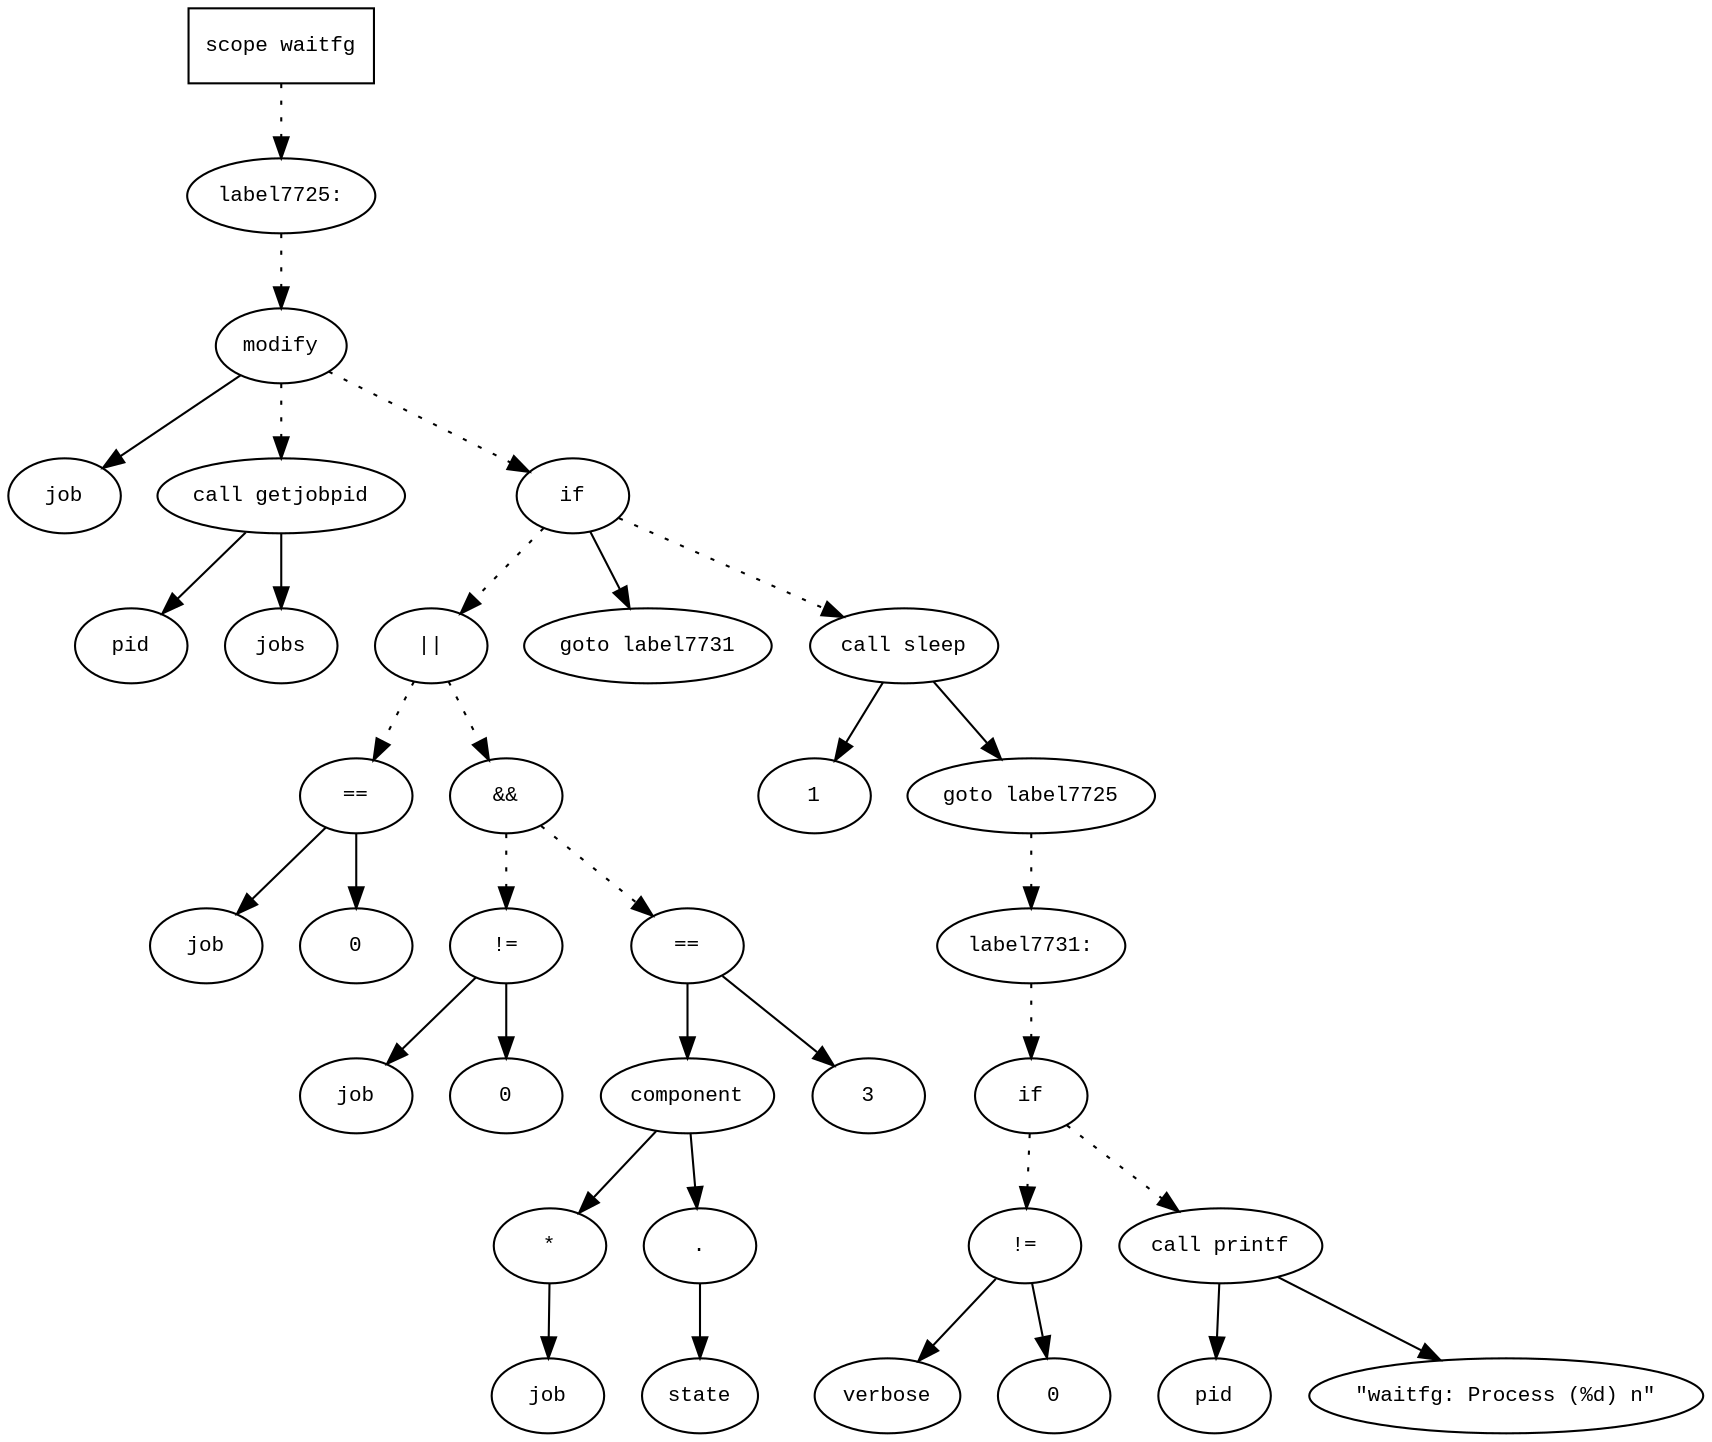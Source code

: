 digraph AST {
  graph [fontname="Times New Roman",fontsize=10];
  node  [fontname="Courier New",fontsize=10];
  edge  [fontname="Times New Roman",fontsize=10];

  node1 [label="scope waitfg",shape=box];
  node2 [label="label7725:",shape=ellipse];
  node1 -> node2 [style=dotted];
  node3 [label="modify",shape=ellipse];
  node4 [label="job",shape=ellipse];
  node3 -> node4;
  node5 [label="call getjobpid",shape=ellipse];
  node6 [label="pid",shape=ellipse];
  node5 -> node6;
  node7 [label="jobs",shape=ellipse];
  node5 -> node7;
  node3 -> node5 [style=dotted];
  node2 -> node3 [style=dotted];
  node8 [label="if",shape=ellipse];
  node3 -> node8 [style=dotted];
  node9 [label="||",shape=ellipse];
  node10 [label="==",shape=ellipse];
  node11 [label="job",shape=ellipse];
  node10 -> node11;
  node12 [label="0",shape=ellipse];
  node10 -> node12;
  node9 -> node10 [style=dotted];
  node13 [label="&&",shape=ellipse];
  node14 [label="!=",shape=ellipse];
  node15 [label="job",shape=ellipse];
  node14 -> node15;
  node16 [label="0",shape=ellipse];
  node14 -> node16;
  node13 -> node14 [style=dotted];
  node17 [label="==",shape=ellipse];
  node18 [label="component",shape=ellipse];
  node17 -> node18;
  node19 [label="*",shape=ellipse];
  node20 [label="job",shape=ellipse];
  node19 -> node20;
  node18 -> node19;
  node21 [label=".",shape=ellipse];
  node18 -> node21;
  node22 [label="state",shape=ellipse];
  node21 -> node22;
  node23 [label="3",shape=ellipse];
  node17 -> node23;
  node13 -> node17 [style=dotted];
  node9 -> node13 [style=dotted];
  node8 -> node9 [style=dotted];
  node24 [label="goto label7731",shape=ellipse];
  node8 -> node24;
  node25 [label="call sleep",shape=ellipse];
  node26 [label="1",shape=ellipse];
  node25 -> node26;
  node8 -> node25 [style=dotted];
  node27 [label="goto label7725",shape=ellipse];
  node25 -> node27;
  node28 [label="label7731:",shape=ellipse];
  node27 -> node28 [style=dotted];
  node29 [label="if",shape=ellipse];
  node28 -> node29 [style=dotted];
  node30 [label="!=",shape=ellipse];
  node31 [label="verbose",shape=ellipse];
  node30 -> node31;
  node32 [label="0",shape=ellipse];
  node30 -> node32;
  node29 -> node30 [style=dotted];
  node33 [label="call printf",shape=ellipse];
  node34 [label="pid",shape=ellipse];
  node33 -> node34;
  node35 [label="\"waitfg: Process (%d) n\"",shape=ellipse];
  node33 -> node35;
  node29 -> node33 [style=dotted];
} 